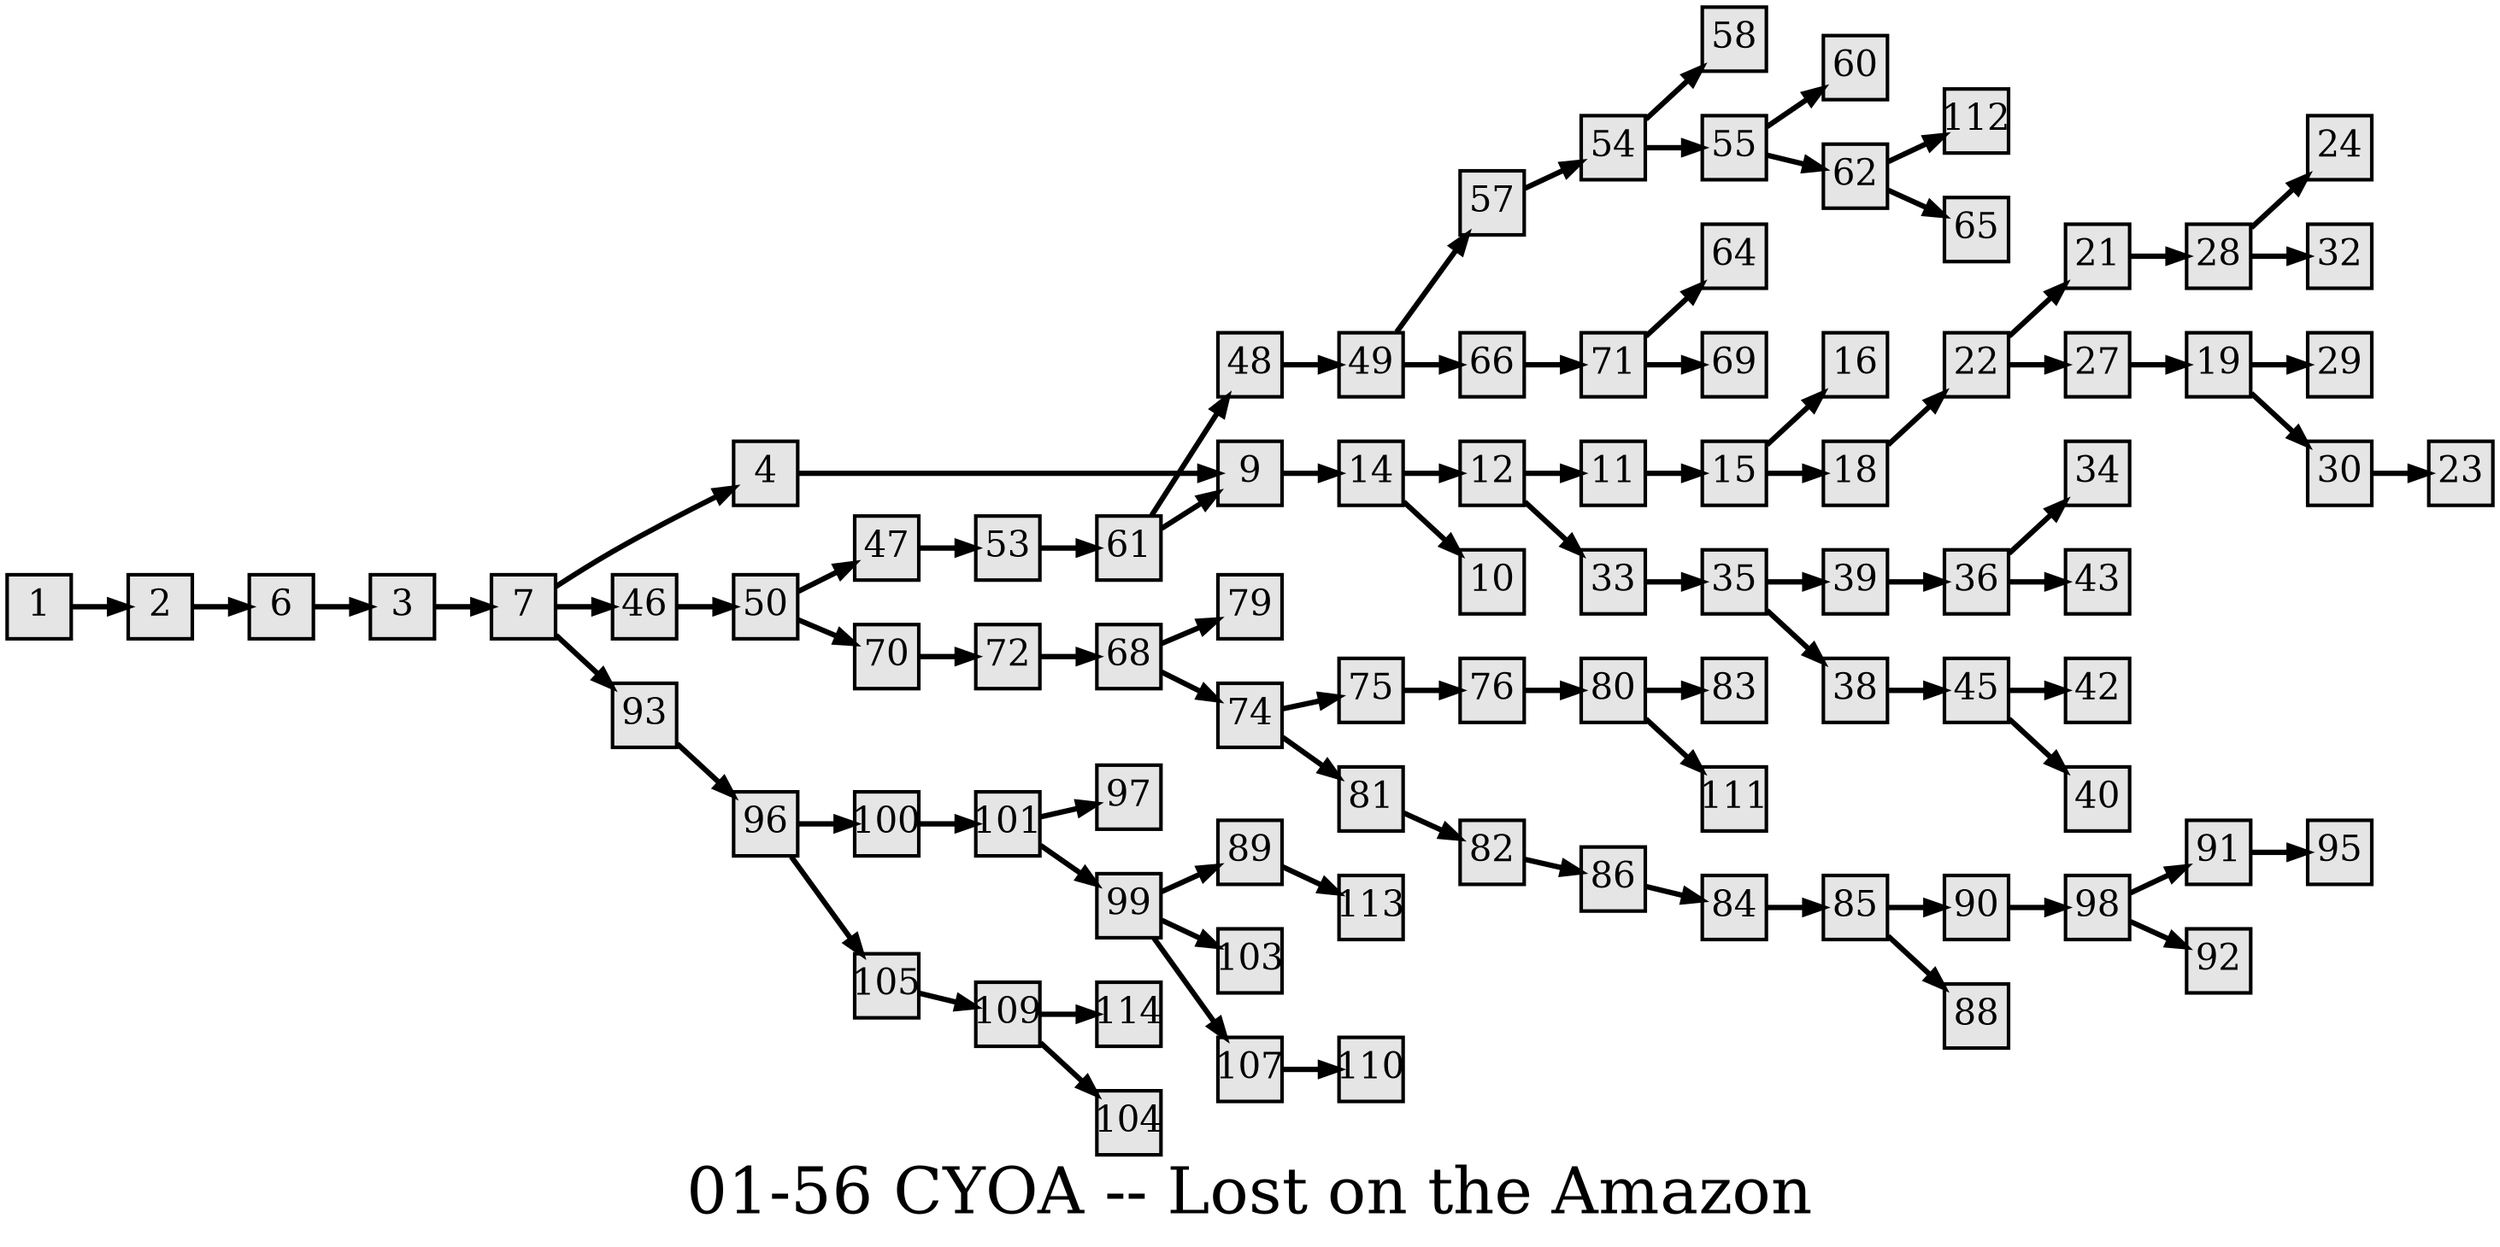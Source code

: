 digraph g{
  graph [ label="01-56 CYOA -- Lost on the Amazon" rankdir=LR, ordering=out, fontsize=36, nodesep="0.35", ranksep="0.45"];
  node  [shape=rect, penwidth=2, fontsize=20, style=filled, fillcolor=grey90, margin="0,0", labelfloat=true, regular=true, fixedsize=true];
  edge  [labelfloat=true, penwidth=3, fontsize=12];
  // ---;
  // group  : Katz;
  // id     : 01-56;
  // gbid   : 548;
  // series : CYOA;
  // title  : Lost on the Amazon;
  // author : R.A. Montgomery;
  // credit:;
  // - name : Juliet Way-Henthorn;
  // role : encoder;
  // date : 2017-08-18;
  // - name : Jeremy Douglass;
  // role : editor;
  // date : 2017-10-19;
  // render:;
  // - name   : small;
  // styles : gvStyles-small.txt;
  // engine : dot;
  // comment: >;
  
  // ---;
  
  // From | To | Label;
  
  1 -> 2;
  2 -> 6;
  3 -> 7;
  4 -> 9;
  6 -> 3;
  7 -> 4;
  7 -> 46;
  7 -> 93;
  9 -> 14;
  11 -> 15;
  12 -> 11;
  12 -> 33;
  14 -> 12;
  14 -> 10;
  15 -> 16;
  15 -> 18;
  18 -> 22;
  19 -> 29;
  19 -> 30;
  21 -> 28;
  22 -> 21;
  22 -> 27;
  27 -> 19;
  28 -> 24;
  28 -> 32;
  30 -> 23;
  33 -> 35;
  35 -> 39;
  35 -> 38;
  36 -> 34;
  36 -> 43;
  38 -> 45;
  39 -> 36;
  45 -> 42;
  45 -> 40;
  46 -> 50;
  47 -> 53;
  48 -> 49;
  49 -> 57;
  49 -> 66;
  50 -> 47;
  50 -> 70;
  53 -> 61;
  54 -> 58;
  54 -> 55;
  55 -> 60;
  55 -> 62;
  57 -> 54;
  61 -> 48;
  61 -> 9;
  62 -> 112;
  62 -> 65;
  66 -> 71;
  68 -> 79;
  68 -> 74;
  70 -> 72;
  71 -> 64;
  71 -> 69;
  72 -> 68;
  74 -> 75;
  74 -> 81;
  75 -> 76;
  76 -> 80;
  80 -> 83;
  80 -> 111;
  81 -> 82;
  82 -> 86;
  84 -> 85;
  85 -> 90;
  85 -> 88;
  86 -> 84;
  89 -> 113;
  90 -> 98;
  91 -> 95;
  93 -> 96;
  96 -> 100;
  96 -> 105;
  98 -> 91;
  98 -> 92;
  99 -> 89;
  99 -> 103;
  99 -> 107;
  100 -> 101;
  101 -> 97;
  101 -> 99;
  105 -> 109;
  107 -> 110;
  109 -> 114;
  109 -> 104;
}

